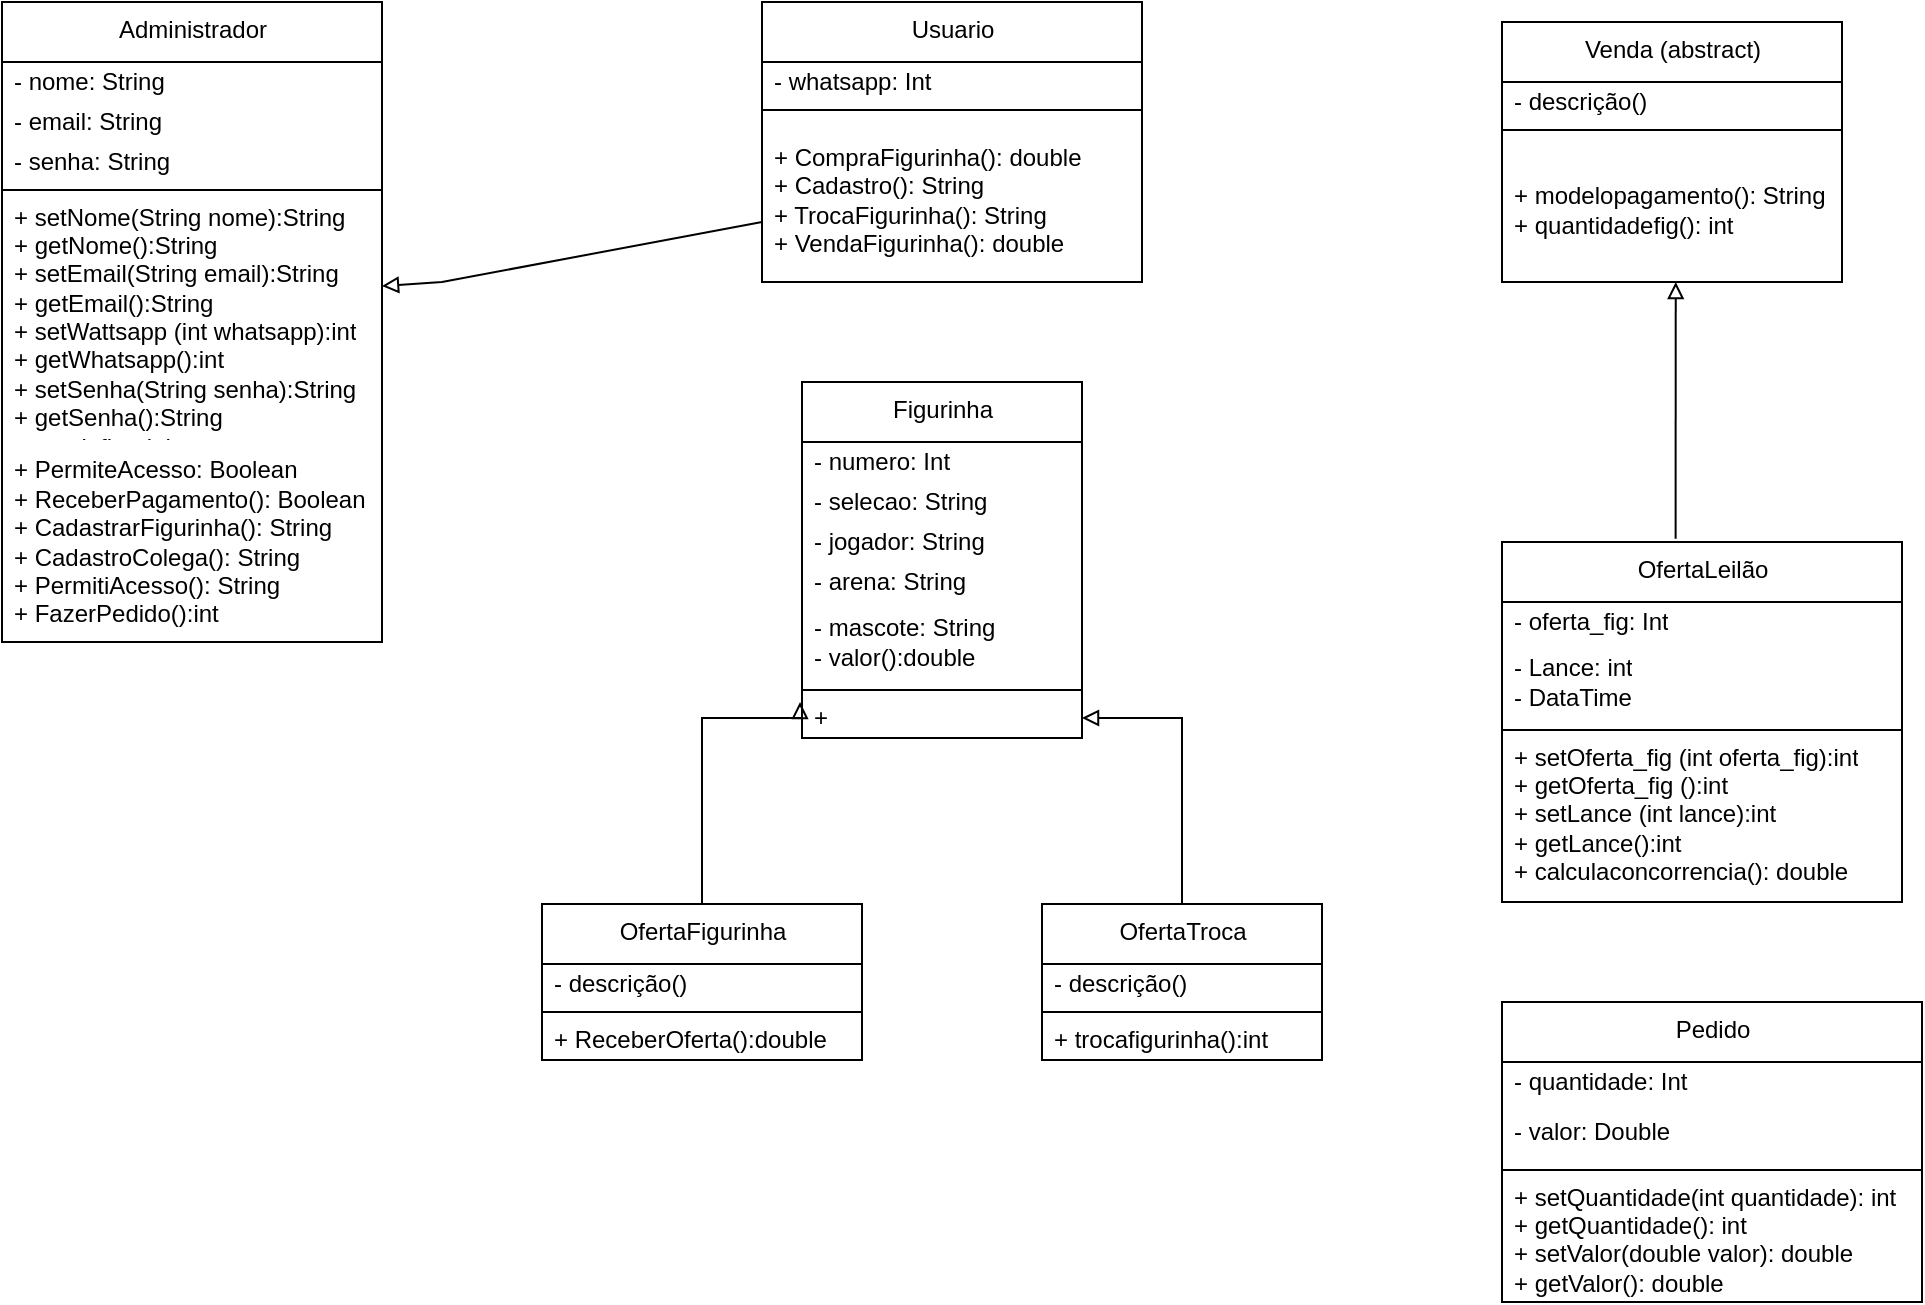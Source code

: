 <mxfile version="20.5.3" type="device"><diagram name="Page-1" id="c7488fd3-1785-93aa-aadb-54a6760d102a"><mxGraphModel dx="1038" dy="579" grid="1" gridSize="10" guides="1" tooltips="1" connect="1" arrows="1" fold="1" page="1" pageScale="1" pageWidth="1100" pageHeight="850" background="none" math="0" shadow="0"><root><mxCell id="0"/><mxCell id="1" parent="0"/><mxCell id="Os4mFo3qFv0q6unwPh14-48" value="&lt;font style=&quot;vertical-align: inherit;&quot;&gt;&lt;font style=&quot;vertical-align: inherit;&quot;&gt;Usuario&lt;/font&gt;&lt;/font&gt;" style="swimlane;fontStyle=0;align=center;verticalAlign=top;childLayout=stackLayout;horizontal=1;startSize=30;horizontalStack=0;resizeParent=1;resizeParentMax=0;resizeLast=0;collapsible=0;marginBottom=0;html=1;" vertex="1" parent="1"><mxGeometry x="430" y="20" width="190" height="140" as="geometry"/></mxCell><mxCell id="Os4mFo3qFv0q6unwPh14-51" value="&lt;font style=&quot;vertical-align: inherit;&quot;&gt;&lt;font style=&quot;vertical-align: inherit;&quot;&gt;&lt;font style=&quot;vertical-align: inherit;&quot;&gt;&lt;font style=&quot;vertical-align: inherit;&quot;&gt;- whatsapp: Int&lt;/font&gt;&lt;/font&gt;&lt;/font&gt;&lt;/font&gt;" style="text;html=1;strokeColor=none;fillColor=none;align=left;verticalAlign=middle;spacingLeft=4;spacingRight=4;overflow=hidden;rotatable=0;points=[[0,0.5],[1,0.5]];portConstraint=eastwest;" vertex="1" parent="Os4mFo3qFv0q6unwPh14-48"><mxGeometry y="30" width="190" height="20" as="geometry"/></mxCell><mxCell id="Os4mFo3qFv0q6unwPh14-53" value="" style="line;strokeWidth=1;fillColor=none;align=left;verticalAlign=middle;spacingTop=-1;spacingLeft=3;spacingRight=3;rotatable=0;labelPosition=right;points=[];portConstraint=eastwest;" vertex="1" parent="Os4mFo3qFv0q6unwPh14-48"><mxGeometry y="50" width="190" height="8" as="geometry"/></mxCell><mxCell id="Os4mFo3qFv0q6unwPh14-56" value="&lt;font style=&quot;vertical-align: inherit;&quot;&gt;&lt;font style=&quot;vertical-align: inherit;&quot;&gt;&lt;font style=&quot;vertical-align: inherit;&quot;&gt;&lt;font style=&quot;vertical-align: inherit;&quot;&gt;+ CompraFigurinha(): double&lt;br&gt;+ Cadastro(): String&lt;br&gt;+ TrocaFigurinha(): String&lt;br&gt;+ VendaFigurinha(): double&lt;br&gt;&lt;/font&gt;&lt;/font&gt;&lt;/font&gt;&lt;/font&gt;" style="text;html=1;strokeColor=none;fillColor=none;align=left;verticalAlign=middle;spacingLeft=4;spacingRight=4;overflow=hidden;rotatable=0;points=[[0,0.5],[1,0.5]];portConstraint=eastwest;" vertex="1" parent="Os4mFo3qFv0q6unwPh14-48"><mxGeometry y="58" width="190" height="82" as="geometry"/></mxCell><mxCell id="Os4mFo3qFv0q6unwPh14-57" value="&lt;font style=&quot;vertical-align: inherit;&quot;&gt;&lt;font style=&quot;vertical-align: inherit;&quot;&gt;Pedido&lt;/font&gt;&lt;/font&gt;" style="swimlane;fontStyle=0;align=center;verticalAlign=top;childLayout=stackLayout;horizontal=1;startSize=30;horizontalStack=0;resizeParent=1;resizeParentMax=0;resizeLast=0;collapsible=0;marginBottom=0;html=1;" vertex="1" parent="1"><mxGeometry x="800" y="520" width="210" height="150" as="geometry"/></mxCell><mxCell id="Os4mFo3qFv0q6unwPh14-58" value="&lt;font style=&quot;vertical-align: inherit;&quot;&gt;&lt;font style=&quot;vertical-align: inherit;&quot;&gt;&lt;font style=&quot;vertical-align: inherit;&quot;&gt;&lt;font style=&quot;vertical-align: inherit;&quot;&gt;- quantidade: Int&lt;/font&gt;&lt;/font&gt;&lt;/font&gt;&lt;/font&gt;" style="text;html=1;strokeColor=none;fillColor=none;align=left;verticalAlign=middle;spacingLeft=4;spacingRight=4;overflow=hidden;rotatable=0;points=[[0,0.5],[1,0.5]];portConstraint=eastwest;" vertex="1" parent="Os4mFo3qFv0q6unwPh14-57"><mxGeometry y="30" width="210" height="20" as="geometry"/></mxCell><mxCell id="Os4mFo3qFv0q6unwPh14-59" value="&lt;font style=&quot;vertical-align: inherit;&quot;&gt;&lt;font style=&quot;vertical-align: inherit;&quot;&gt;&lt;font style=&quot;vertical-align: inherit;&quot;&gt;&lt;font style=&quot;vertical-align: inherit;&quot;&gt;- valor: Double&lt;/font&gt;&lt;/font&gt;&lt;/font&gt;&lt;/font&gt;" style="text;html=1;strokeColor=none;fillColor=none;align=left;verticalAlign=middle;spacingLeft=4;spacingRight=4;overflow=hidden;rotatable=0;points=[[0,0.5],[1,0.5]];portConstraint=eastwest;" vertex="1" parent="Os4mFo3qFv0q6unwPh14-57"><mxGeometry y="50" width="210" height="30" as="geometry"/></mxCell><mxCell id="Os4mFo3qFv0q6unwPh14-60" value="" style="line;strokeWidth=1;fillColor=none;align=left;verticalAlign=middle;spacingTop=-1;spacingLeft=3;spacingRight=3;rotatable=0;labelPosition=right;points=[];portConstraint=eastwest;" vertex="1" parent="Os4mFo3qFv0q6unwPh14-57"><mxGeometry y="80" width="210" height="8" as="geometry"/></mxCell><mxCell id="Os4mFo3qFv0q6unwPh14-61" value="&lt;font style=&quot;vertical-align: inherit;&quot;&gt;&lt;font style=&quot;vertical-align: inherit;&quot;&gt;&lt;font style=&quot;vertical-align: inherit;&quot;&gt;&lt;font style=&quot;vertical-align: inherit;&quot;&gt;&lt;font style=&quot;vertical-align: inherit;&quot;&gt;&lt;font style=&quot;vertical-align: inherit;&quot;&gt;&lt;font style=&quot;vertical-align: inherit;&quot;&gt;&lt;font style=&quot;vertical-align: inherit;&quot;&gt;+ setQuantidade(int quantidade): int&lt;br&gt;+ getQuantidade(): int&lt;br&gt;+ setValor(double valor): double&lt;br&gt;+ getValor(): double&lt;br&gt;&lt;br&gt;&lt;/font&gt;&lt;/font&gt;&lt;/font&gt;&lt;/font&gt;&lt;/font&gt;&lt;/font&gt;&lt;/font&gt;&lt;/font&gt;" style="text;html=1;strokeColor=none;fillColor=none;align=left;verticalAlign=middle;spacingLeft=4;spacingRight=4;overflow=hidden;rotatable=0;points=[[0,0.5],[1,0.5]];portConstraint=eastwest;" vertex="1" parent="Os4mFo3qFv0q6unwPh14-57"><mxGeometry y="88" width="210" height="62" as="geometry"/></mxCell><mxCell id="Os4mFo3qFv0q6unwPh14-62" value="&lt;font style=&quot;vertical-align: inherit;&quot;&gt;&lt;font style=&quot;vertical-align: inherit;&quot;&gt;&lt;font style=&quot;vertical-align: inherit;&quot;&gt;&lt;font style=&quot;vertical-align: inherit;&quot;&gt;Figurinha&lt;/font&gt;&lt;/font&gt;&lt;/font&gt;&lt;/font&gt;" style="swimlane;fontStyle=0;align=center;verticalAlign=top;childLayout=stackLayout;horizontal=1;startSize=30;horizontalStack=0;resizeParent=1;resizeParentMax=0;resizeLast=0;collapsible=0;marginBottom=0;html=1;" vertex="1" parent="1"><mxGeometry x="450" y="210" width="140" height="178" as="geometry"/></mxCell><mxCell id="Os4mFo3qFv0q6unwPh14-63" value="&lt;font style=&quot;vertical-align: inherit;&quot;&gt;&lt;font style=&quot;vertical-align: inherit;&quot;&gt;&lt;font style=&quot;vertical-align: inherit;&quot;&gt;&lt;font style=&quot;vertical-align: inherit;&quot;&gt;- numero: Int&lt;/font&gt;&lt;/font&gt;&lt;/font&gt;&lt;/font&gt;" style="text;html=1;strokeColor=none;fillColor=none;align=left;verticalAlign=middle;spacingLeft=4;spacingRight=4;overflow=hidden;rotatable=0;points=[[0,0.5],[1,0.5]];portConstraint=eastwest;" vertex="1" parent="Os4mFo3qFv0q6unwPh14-62"><mxGeometry y="30" width="140" height="20" as="geometry"/></mxCell><mxCell id="Os4mFo3qFv0q6unwPh14-64" value="&lt;font style=&quot;vertical-align: inherit;&quot;&gt;&lt;font style=&quot;vertical-align: inherit;&quot;&gt;&lt;font style=&quot;vertical-align: inherit;&quot;&gt;&lt;font style=&quot;vertical-align: inherit;&quot;&gt;- selecao: String&lt;/font&gt;&lt;/font&gt;&lt;/font&gt;&lt;/font&gt;" style="text;html=1;strokeColor=none;fillColor=none;align=left;verticalAlign=middle;spacingLeft=4;spacingRight=4;overflow=hidden;rotatable=0;points=[[0,0.5],[1,0.5]];portConstraint=eastwest;" vertex="1" parent="Os4mFo3qFv0q6unwPh14-62"><mxGeometry y="50" width="140" height="20" as="geometry"/></mxCell><mxCell id="Os4mFo3qFv0q6unwPh14-65" value="&lt;font style=&quot;vertical-align: inherit;&quot;&gt;&lt;font style=&quot;vertical-align: inherit;&quot;&gt;&lt;font style=&quot;vertical-align: inherit;&quot;&gt;&lt;font style=&quot;vertical-align: inherit;&quot;&gt;&lt;font style=&quot;vertical-align: inherit;&quot;&gt;&lt;font style=&quot;vertical-align: inherit;&quot;&gt;- jogador: String&lt;/font&gt;&lt;/font&gt;&lt;/font&gt;&lt;/font&gt;&lt;/font&gt;&lt;/font&gt;" style="text;html=1;strokeColor=none;fillColor=none;align=left;verticalAlign=middle;spacingLeft=4;spacingRight=4;overflow=hidden;rotatable=0;points=[[0,0.5],[1,0.5]];portConstraint=eastwest;" vertex="1" parent="Os4mFo3qFv0q6unwPh14-62"><mxGeometry y="70" width="140" height="20" as="geometry"/></mxCell><mxCell id="Os4mFo3qFv0q6unwPh14-66" value="&lt;font style=&quot;vertical-align: inherit;&quot;&gt;&lt;font style=&quot;vertical-align: inherit;&quot;&gt;&lt;font style=&quot;vertical-align: inherit;&quot;&gt;&lt;font style=&quot;vertical-align: inherit;&quot;&gt;&lt;font style=&quot;vertical-align: inherit;&quot;&gt;&lt;font style=&quot;vertical-align: inherit;&quot;&gt;&lt;font style=&quot;vertical-align: inherit;&quot;&gt;&lt;font style=&quot;vertical-align: inherit;&quot;&gt;&lt;font style=&quot;vertical-align: inherit;&quot;&gt;&lt;font style=&quot;vertical-align: inherit;&quot;&gt;- arena: String&lt;/font&gt;&lt;/font&gt;&lt;/font&gt;&lt;/font&gt;&lt;/font&gt;&lt;/font&gt;&lt;/font&gt;&lt;/font&gt;&lt;/font&gt;&lt;/font&gt;" style="text;html=1;strokeColor=none;fillColor=none;align=left;verticalAlign=middle;spacingLeft=4;spacingRight=4;overflow=hidden;rotatable=0;points=[[0,0.5],[1,0.5]];portConstraint=eastwest;" vertex="1" parent="Os4mFo3qFv0q6unwPh14-62"><mxGeometry y="90" width="140" height="20" as="geometry"/></mxCell><mxCell id="Os4mFo3qFv0q6unwPh14-67" value="&lt;font style=&quot;vertical-align: inherit;&quot;&gt;&lt;font style=&quot;vertical-align: inherit;&quot;&gt;&lt;font style=&quot;vertical-align: inherit;&quot;&gt;&lt;font style=&quot;vertical-align: inherit;&quot;&gt;&lt;font style=&quot;vertical-align: inherit;&quot;&gt;&lt;font style=&quot;vertical-align: inherit;&quot;&gt;&lt;font style=&quot;vertical-align: inherit;&quot;&gt;&lt;font style=&quot;vertical-align: inherit;&quot;&gt;- mascote: String&lt;br&gt;- valor():double&lt;br&gt;&lt;/font&gt;&lt;/font&gt;&lt;/font&gt;&lt;/font&gt;&lt;/font&gt;&lt;/font&gt;&lt;/font&gt;&lt;/font&gt;" style="text;html=1;strokeColor=none;fillColor=none;align=left;verticalAlign=middle;spacingLeft=4;spacingRight=4;overflow=hidden;rotatable=0;points=[[0,0.5],[1,0.5]];portConstraint=eastwest;" vertex="1" parent="Os4mFo3qFv0q6unwPh14-62"><mxGeometry y="110" width="140" height="40" as="geometry"/></mxCell><mxCell id="Os4mFo3qFv0q6unwPh14-68" value="" style="line;strokeWidth=1;fillColor=none;align=left;verticalAlign=middle;spacingTop=-1;spacingLeft=3;spacingRight=3;rotatable=0;labelPosition=right;points=[];portConstraint=eastwest;" vertex="1" parent="Os4mFo3qFv0q6unwPh14-62"><mxGeometry y="150" width="140" height="8" as="geometry"/></mxCell><mxCell id="Os4mFo3qFv0q6unwPh14-69" value="&lt;font style=&quot;vertical-align: inherit;&quot;&gt;&lt;font style=&quot;vertical-align: inherit;&quot;&gt;&lt;font style=&quot;vertical-align: inherit;&quot;&gt;&lt;font style=&quot;vertical-align: inherit;&quot;&gt;&lt;font style=&quot;vertical-align: inherit;&quot;&gt;&lt;font style=&quot;vertical-align: inherit;&quot;&gt;+&amp;nbsp;&lt;/font&gt;&lt;/font&gt;&lt;/font&gt;&lt;/font&gt;&lt;/font&gt;&lt;/font&gt;" style="text;html=1;strokeColor=none;fillColor=none;align=left;verticalAlign=middle;spacingLeft=4;spacingRight=4;overflow=hidden;rotatable=0;points=[[0,0.5],[1,0.5]];portConstraint=eastwest;" vertex="1" parent="Os4mFo3qFv0q6unwPh14-62"><mxGeometry y="158" width="140" height="20" as="geometry"/></mxCell><mxCell id="Os4mFo3qFv0q6unwPh14-70" value="&lt;font style=&quot;vertical-align: inherit;&quot;&gt;&lt;font style=&quot;vertical-align: inherit;&quot;&gt;&lt;font style=&quot;vertical-align: inherit;&quot;&gt;&lt;font style=&quot;vertical-align: inherit;&quot;&gt;Venda (abstract)&lt;/font&gt;&lt;/font&gt;&lt;/font&gt;&lt;/font&gt;" style="swimlane;fontStyle=0;align=center;verticalAlign=top;childLayout=stackLayout;horizontal=1;startSize=30;horizontalStack=0;resizeParent=1;resizeParentMax=0;resizeLast=0;collapsible=0;marginBottom=0;html=1;" vertex="1" parent="1"><mxGeometry x="800" y="30" width="170" height="130" as="geometry"/></mxCell><mxCell id="Os4mFo3qFv0q6unwPh14-71" value="&lt;font style=&quot;vertical-align: inherit;&quot;&gt;&lt;font style=&quot;vertical-align: inherit;&quot;&gt;&lt;font style=&quot;vertical-align: inherit;&quot;&gt;&lt;font style=&quot;vertical-align: inherit;&quot;&gt;&lt;font style=&quot;vertical-align: inherit;&quot;&gt;&lt;font style=&quot;vertical-align: inherit;&quot;&gt;&lt;font style=&quot;vertical-align: inherit;&quot;&gt;&lt;font style=&quot;vertical-align: inherit;&quot;&gt;- descrição()&lt;/font&gt;&lt;/font&gt;&lt;/font&gt;&lt;/font&gt;&lt;/font&gt;&lt;/font&gt;&lt;/font&gt;&lt;/font&gt;" style="text;html=1;strokeColor=none;fillColor=none;align=left;verticalAlign=middle;spacingLeft=4;spacingRight=4;overflow=hidden;rotatable=0;points=[[0,0.5],[1,0.5]];portConstraint=eastwest;" vertex="1" parent="Os4mFo3qFv0q6unwPh14-70"><mxGeometry y="30" width="170" height="20" as="geometry"/></mxCell><mxCell id="Os4mFo3qFv0q6unwPh14-73" value="" style="line;strokeWidth=1;fillColor=none;align=left;verticalAlign=middle;spacingTop=-1;spacingLeft=3;spacingRight=3;rotatable=0;labelPosition=right;points=[];portConstraint=eastwest;" vertex="1" parent="Os4mFo3qFv0q6unwPh14-70"><mxGeometry y="50" width="170" height="8" as="geometry"/></mxCell><mxCell id="Os4mFo3qFv0q6unwPh14-74" value="&lt;font style=&quot;vertical-align: inherit;&quot;&gt;&lt;font style=&quot;vertical-align: inherit;&quot;&gt;&lt;font style=&quot;vertical-align: inherit;&quot;&gt;&lt;font style=&quot;vertical-align: inherit;&quot;&gt;&lt;font style=&quot;vertical-align: inherit;&quot;&gt;&lt;font style=&quot;vertical-align: inherit;&quot;&gt;+ modelopagamento(): String&lt;br&gt;+ quantidadefig(): int&lt;br&gt;&lt;/font&gt;&lt;/font&gt;&lt;/font&gt;&lt;/font&gt;&lt;/font&gt;&lt;/font&gt;" style="text;html=1;strokeColor=none;fillColor=none;align=left;verticalAlign=middle;spacingLeft=4;spacingRight=4;overflow=hidden;rotatable=0;points=[[0,0.5],[1,0.5]];portConstraint=eastwest;" vertex="1" parent="Os4mFo3qFv0q6unwPh14-70"><mxGeometry y="58" width="170" height="72" as="geometry"/></mxCell><mxCell id="Os4mFo3qFv0q6unwPh14-75" value="&lt;font style=&quot;vertical-align: inherit;&quot;&gt;&lt;font style=&quot;vertical-align: inherit;&quot;&gt;&lt;font style=&quot;vertical-align: inherit;&quot;&gt;&lt;font style=&quot;vertical-align: inherit;&quot;&gt;Administrador&lt;/font&gt;&lt;/font&gt;&lt;/font&gt;&lt;/font&gt;" style="swimlane;fontStyle=0;align=center;verticalAlign=top;childLayout=stackLayout;horizontal=1;startSize=30;horizontalStack=0;resizeParent=1;resizeParentMax=0;resizeLast=0;collapsible=0;marginBottom=0;html=1;" vertex="1" parent="1"><mxGeometry x="50" y="20" width="190" height="320" as="geometry"/></mxCell><mxCell id="Os4mFo3qFv0q6unwPh14-101" value="&lt;font style=&quot;vertical-align: inherit;&quot;&gt;&lt;font style=&quot;vertical-align: inherit;&quot;&gt;- nome: String&lt;/font&gt;&lt;/font&gt;" style="text;html=1;strokeColor=none;fillColor=none;align=left;verticalAlign=middle;spacingLeft=4;spacingRight=4;overflow=hidden;rotatable=0;points=[[0,0.5],[1,0.5]];portConstraint=eastwest;" vertex="1" parent="Os4mFo3qFv0q6unwPh14-75"><mxGeometry y="30" width="190" height="20" as="geometry"/></mxCell><mxCell id="Os4mFo3qFv0q6unwPh14-102" value="&lt;font style=&quot;vertical-align: inherit;&quot;&gt;&lt;font style=&quot;vertical-align: inherit;&quot;&gt;- email: String&lt;/font&gt;&lt;/font&gt;" style="text;html=1;strokeColor=none;fillColor=none;align=left;verticalAlign=middle;spacingLeft=4;spacingRight=4;overflow=hidden;rotatable=0;points=[[0,0.5],[1,0.5]];portConstraint=eastwest;" vertex="1" parent="Os4mFo3qFv0q6unwPh14-75"><mxGeometry y="50" width="190" height="20" as="geometry"/></mxCell><mxCell id="Os4mFo3qFv0q6unwPh14-103" value="&lt;font style=&quot;vertical-align: inherit;&quot;&gt;&lt;font style=&quot;vertical-align: inherit;&quot;&gt;&lt;font style=&quot;vertical-align: inherit;&quot;&gt;&lt;font style=&quot;vertical-align: inherit;&quot;&gt;- senha: String&lt;/font&gt;&lt;/font&gt;&lt;/font&gt;&lt;/font&gt;" style="text;html=1;strokeColor=none;fillColor=none;align=left;verticalAlign=middle;spacingLeft=4;spacingRight=4;overflow=hidden;rotatable=0;points=[[0,0.5],[1,0.5]];portConstraint=eastwest;" vertex="1" parent="Os4mFo3qFv0q6unwPh14-75"><mxGeometry y="70" width="190" height="20" as="geometry"/></mxCell><mxCell id="Os4mFo3qFv0q6unwPh14-79" value="" style="line;strokeWidth=1;fillColor=none;align=left;verticalAlign=middle;spacingTop=-1;spacingLeft=3;spacingRight=3;rotatable=0;labelPosition=right;points=[];portConstraint=eastwest;" vertex="1" parent="Os4mFo3qFv0q6unwPh14-75"><mxGeometry y="90" width="190" height="8" as="geometry"/></mxCell><mxCell id="Os4mFo3qFv0q6unwPh14-54" value="&lt;font style=&quot;vertical-align: inherit;&quot;&gt;&lt;font style=&quot;vertical-align: inherit;&quot;&gt;&lt;font style=&quot;vertical-align: inherit;&quot;&gt;&lt;font style=&quot;vertical-align: inherit;&quot;&gt;+ setNome(String nome):String&lt;br&gt;+ getNome():String&lt;br&gt;+ setEmail(String email):String&lt;br&gt;+ getEmail():String&lt;br&gt;+ setWattsapp (int whatsapp):int&lt;br&gt;+ getWhatsapp():int&lt;br&gt;+ setSenha(String senha):String&lt;br&gt;+ getSenha():String&lt;br&gt;+ vendefigurinha&lt;/font&gt;&lt;/font&gt;&lt;/font&gt;&lt;/font&gt;" style="text;html=1;strokeColor=none;fillColor=none;align=left;verticalAlign=middle;spacingLeft=4;spacingRight=4;overflow=hidden;rotatable=0;points=[[0,0.5],[1,0.5]];portConstraint=eastwest;" vertex="1" parent="Os4mFo3qFv0q6unwPh14-75"><mxGeometry y="98" width="190" height="122" as="geometry"/></mxCell><mxCell id="Os4mFo3qFv0q6unwPh14-80" value="&lt;font style=&quot;vertical-align: inherit;&quot;&gt;&lt;font style=&quot;vertical-align: inherit;&quot;&gt;&lt;font style=&quot;vertical-align: inherit;&quot;&gt;&lt;font style=&quot;vertical-align: inherit;&quot;&gt;&lt;font style=&quot;vertical-align: inherit;&quot;&gt;&lt;font style=&quot;vertical-align: inherit;&quot;&gt;&lt;font style=&quot;vertical-align: inherit;&quot;&gt;&lt;font style=&quot;vertical-align: inherit;&quot;&gt;&lt;font style=&quot;vertical-align: inherit;&quot;&gt;&lt;font style=&quot;vertical-align: inherit;&quot;&gt;&lt;font style=&quot;vertical-align: inherit;&quot;&gt;&lt;font style=&quot;vertical-align: inherit;&quot;&gt;&lt;font style=&quot;vertical-align: inherit;&quot;&gt;&lt;font style=&quot;vertical-align: inherit;&quot;&gt;&lt;font style=&quot;vertical-align: inherit;&quot;&gt;&lt;font style=&quot;vertical-align: inherit;&quot;&gt;+ PermiteAcesso: Boolean&lt;br&gt;+ ReceberPagamento(): Boolean&lt;br&gt;+ CadastrarFigurinha(): String&lt;br&gt;+ CadastroColega(): String&lt;br&gt;+ PermitiAcesso(): String&lt;br&gt;+ FazerPedido():int&lt;br&gt;&lt;/font&gt;&lt;/font&gt;&lt;/font&gt;&lt;/font&gt;&lt;/font&gt;&lt;/font&gt;&lt;/font&gt;&lt;/font&gt;&lt;/font&gt;&lt;/font&gt;&lt;/font&gt;&lt;/font&gt;&lt;/font&gt;&lt;/font&gt;&lt;/font&gt;&lt;/font&gt;" style="text;html=1;strokeColor=none;fillColor=none;align=left;verticalAlign=middle;spacingLeft=4;spacingRight=4;overflow=hidden;rotatable=0;points=[[0,0.5],[1,0.5]];portConstraint=eastwest;" vertex="1" parent="Os4mFo3qFv0q6unwPh14-75"><mxGeometry y="220" width="190" height="100" as="geometry"/></mxCell><mxCell id="Os4mFo3qFv0q6unwPh14-81" style="edgeStyle=orthogonalEdgeStyle;rounded=0;orthogonalLoop=1;jettySize=auto;html=1;entryX=-0.007;entryY=0.1;entryDx=0;entryDy=0;entryPerimeter=0;endArrow=block;endFill=0;" edge="1" parent="1" source="Os4mFo3qFv0q6unwPh14-82" target="Os4mFo3qFv0q6unwPh14-69"><mxGeometry relative="1" as="geometry"><Array as="points"><mxPoint x="400" y="378"/><mxPoint x="449" y="378"/></Array></mxGeometry></mxCell><mxCell id="Os4mFo3qFv0q6unwPh14-82" value="&lt;font style=&quot;vertical-align: inherit;&quot;&gt;&lt;font style=&quot;vertical-align: inherit;&quot;&gt;&lt;font style=&quot;vertical-align: inherit;&quot;&gt;&lt;font style=&quot;vertical-align: inherit;&quot;&gt;&lt;font style=&quot;vertical-align: inherit;&quot;&gt;&lt;font style=&quot;vertical-align: inherit;&quot;&gt;OfertaFigurinha&lt;/font&gt;&lt;/font&gt;&lt;/font&gt;&lt;/font&gt;&lt;/font&gt;&lt;/font&gt;" style="swimlane;fontStyle=0;align=center;verticalAlign=top;childLayout=stackLayout;horizontal=1;startSize=30;horizontalStack=0;resizeParent=1;resizeParentMax=0;resizeLast=0;collapsible=0;marginBottom=0;html=1;" vertex="1" parent="1"><mxGeometry x="320" y="471" width="160" height="78" as="geometry"/></mxCell><mxCell id="Os4mFo3qFv0q6unwPh14-83" value="&lt;font style=&quot;vertical-align: inherit;&quot;&gt;&lt;font style=&quot;vertical-align: inherit;&quot;&gt;&lt;font style=&quot;vertical-align: inherit;&quot;&gt;&lt;font style=&quot;vertical-align: inherit;&quot;&gt;&lt;font style=&quot;vertical-align: inherit;&quot;&gt;&lt;font style=&quot;vertical-align: inherit;&quot;&gt;- descrição()&lt;/font&gt;&lt;/font&gt;&lt;/font&gt;&lt;/font&gt;&lt;/font&gt;&lt;/font&gt;" style="text;html=1;strokeColor=none;fillColor=none;align=left;verticalAlign=middle;spacingLeft=4;spacingRight=4;overflow=hidden;rotatable=0;points=[[0,0.5],[1,0.5]];portConstraint=eastwest;" vertex="1" parent="Os4mFo3qFv0q6unwPh14-82"><mxGeometry y="30" width="160" height="20" as="geometry"/></mxCell><mxCell id="Os4mFo3qFv0q6unwPh14-84" value="" style="line;strokeWidth=1;fillColor=none;align=left;verticalAlign=middle;spacingTop=-1;spacingLeft=3;spacingRight=3;rotatable=0;labelPosition=right;points=[];portConstraint=eastwest;" vertex="1" parent="Os4mFo3qFv0q6unwPh14-82"><mxGeometry y="50" width="160" height="8" as="geometry"/></mxCell><mxCell id="Os4mFo3qFv0q6unwPh14-85" value="&lt;font style=&quot;vertical-align: inherit;&quot;&gt;&lt;font style=&quot;vertical-align: inherit;&quot;&gt;&lt;font style=&quot;vertical-align: inherit;&quot;&gt;&lt;font style=&quot;vertical-align: inherit;&quot;&gt;&lt;font style=&quot;vertical-align: inherit;&quot;&gt;&lt;font style=&quot;vertical-align: inherit;&quot;&gt;+ ReceberOferta():double&lt;/font&gt;&lt;/font&gt;&lt;/font&gt;&lt;/font&gt;&lt;/font&gt;&lt;/font&gt;" style="text;html=1;strokeColor=none;fillColor=none;align=left;verticalAlign=middle;spacingLeft=4;spacingRight=4;overflow=hidden;rotatable=0;points=[[0,0.5],[1,0.5]];portConstraint=eastwest;" vertex="1" parent="Os4mFo3qFv0q6unwPh14-82"><mxGeometry y="58" width="160" height="20" as="geometry"/></mxCell><mxCell id="Os4mFo3qFv0q6unwPh14-86" style="edgeStyle=orthogonalEdgeStyle;rounded=0;orthogonalLoop=1;jettySize=auto;html=1;entryX=1;entryY=0.5;entryDx=0;entryDy=0;endArrow=block;endFill=0;" edge="1" parent="1" source="Os4mFo3qFv0q6unwPh14-87" target="Os4mFo3qFv0q6unwPh14-69"><mxGeometry relative="1" as="geometry"><mxPoint x="510" y="290" as="targetPoint"/></mxGeometry></mxCell><mxCell id="Os4mFo3qFv0q6unwPh14-87" value="&lt;font style=&quot;vertical-align: inherit;&quot;&gt;&lt;font style=&quot;vertical-align: inherit;&quot;&gt;&lt;font style=&quot;vertical-align: inherit;&quot;&gt;&lt;font style=&quot;vertical-align: inherit;&quot;&gt;&lt;font style=&quot;vertical-align: inherit;&quot;&gt;&lt;font style=&quot;vertical-align: inherit;&quot;&gt;&lt;font style=&quot;vertical-align: inherit;&quot;&gt;&lt;font style=&quot;vertical-align: inherit;&quot;&gt;OfertaTroca&lt;/font&gt;&lt;/font&gt;&lt;/font&gt;&lt;/font&gt;&lt;/font&gt;&lt;/font&gt;&lt;/font&gt;&lt;/font&gt;" style="swimlane;fontStyle=0;align=center;verticalAlign=top;childLayout=stackLayout;horizontal=1;startSize=30;horizontalStack=0;resizeParent=1;resizeParentMax=0;resizeLast=0;collapsible=0;marginBottom=0;html=1;" vertex="1" parent="1"><mxGeometry x="570" y="471" width="140" height="78" as="geometry"/></mxCell><mxCell id="Os4mFo3qFv0q6unwPh14-88" value="&lt;font style=&quot;vertical-align: inherit;&quot;&gt;&lt;font style=&quot;vertical-align: inherit;&quot;&gt;&lt;font style=&quot;vertical-align: inherit;&quot;&gt;&lt;font style=&quot;vertical-align: inherit;&quot;&gt;&lt;font style=&quot;vertical-align: inherit;&quot;&gt;&lt;font style=&quot;vertical-align: inherit;&quot;&gt;- descrição()&lt;/font&gt;&lt;/font&gt;&lt;/font&gt;&lt;/font&gt;&lt;/font&gt;&lt;/font&gt;" style="text;html=1;strokeColor=none;fillColor=none;align=left;verticalAlign=middle;spacingLeft=4;spacingRight=4;overflow=hidden;rotatable=0;points=[[0,0.5],[1,0.5]];portConstraint=eastwest;" vertex="1" parent="Os4mFo3qFv0q6unwPh14-87"><mxGeometry y="30" width="140" height="20" as="geometry"/></mxCell><mxCell id="Os4mFo3qFv0q6unwPh14-89" value="" style="line;strokeWidth=1;fillColor=none;align=left;verticalAlign=middle;spacingTop=-1;spacingLeft=3;spacingRight=3;rotatable=0;labelPosition=right;points=[];portConstraint=eastwest;" vertex="1" parent="Os4mFo3qFv0q6unwPh14-87"><mxGeometry y="50" width="140" height="8" as="geometry"/></mxCell><mxCell id="Os4mFo3qFv0q6unwPh14-90" value="&lt;font style=&quot;vertical-align: inherit;&quot;&gt;&lt;font style=&quot;vertical-align: inherit;&quot;&gt;&lt;font style=&quot;vertical-align: inherit;&quot;&gt;&lt;font style=&quot;vertical-align: inherit;&quot;&gt;&lt;font style=&quot;vertical-align: inherit;&quot;&gt;&lt;font style=&quot;vertical-align: inherit;&quot;&gt;+ trocafigurinha():int&lt;/font&gt;&lt;/font&gt;&lt;/font&gt;&lt;/font&gt;&lt;/font&gt;&lt;/font&gt;" style="text;html=1;strokeColor=none;fillColor=none;align=left;verticalAlign=middle;spacingLeft=4;spacingRight=4;overflow=hidden;rotatable=0;points=[[0,0.5],[1,0.5]];portConstraint=eastwest;" vertex="1" parent="Os4mFo3qFv0q6unwPh14-87"><mxGeometry y="58" width="140" height="20" as="geometry"/></mxCell><mxCell id="Os4mFo3qFv0q6unwPh14-92" value="&lt;font style=&quot;vertical-align: inherit;&quot;&gt;&lt;font style=&quot;vertical-align: inherit;&quot;&gt;&lt;font style=&quot;vertical-align: inherit;&quot;&gt;&lt;font style=&quot;vertical-align: inherit;&quot;&gt;&lt;font style=&quot;vertical-align: inherit;&quot;&gt;&lt;font style=&quot;vertical-align: inherit;&quot;&gt;&lt;font style=&quot;vertical-align: inherit;&quot;&gt;&lt;font style=&quot;vertical-align: inherit;&quot;&gt;OfertaLeilão&lt;/font&gt;&lt;/font&gt;&lt;/font&gt;&lt;/font&gt;&lt;/font&gt;&lt;/font&gt;&lt;/font&gt;&lt;/font&gt;" style="swimlane;fontStyle=0;align=center;verticalAlign=top;childLayout=stackLayout;horizontal=1;startSize=30;horizontalStack=0;resizeParent=1;resizeParentMax=0;resizeLast=0;collapsible=0;marginBottom=0;html=1;" vertex="1" parent="1"><mxGeometry x="800" y="290" width="200" height="180" as="geometry"/></mxCell><mxCell id="Os4mFo3qFv0q6unwPh14-93" value="&lt;font style=&quot;vertical-align: inherit;&quot;&gt;&lt;font style=&quot;vertical-align: inherit;&quot;&gt;&lt;font style=&quot;vertical-align: inherit;&quot;&gt;&lt;font style=&quot;vertical-align: inherit;&quot;&gt;&lt;font style=&quot;vertical-align: inherit;&quot;&gt;&lt;font style=&quot;vertical-align: inherit;&quot;&gt;&lt;font style=&quot;vertical-align: inherit;&quot;&gt;&lt;font style=&quot;vertical-align: inherit;&quot;&gt;- oferta_fig: Int&lt;/font&gt;&lt;/font&gt;&lt;/font&gt;&lt;/font&gt;&lt;/font&gt;&lt;/font&gt;&lt;/font&gt;&lt;/font&gt;" style="text;html=1;strokeColor=none;fillColor=none;align=left;verticalAlign=middle;spacingLeft=4;spacingRight=4;overflow=hidden;rotatable=0;points=[[0,0.5],[1,0.5]];portConstraint=eastwest;" vertex="1" parent="Os4mFo3qFv0q6unwPh14-92"><mxGeometry y="30" width="200" height="20" as="geometry"/></mxCell><mxCell id="Os4mFo3qFv0q6unwPh14-94" value="- Lance: int&lt;br&gt;- DataTime" style="text;html=1;strokeColor=none;fillColor=none;align=left;verticalAlign=middle;spacingLeft=4;spacingRight=4;overflow=hidden;rotatable=0;points=[[0,0.5],[1,0.5]];portConstraint=eastwest;" vertex="1" parent="Os4mFo3qFv0q6unwPh14-92"><mxGeometry y="50" width="200" height="40" as="geometry"/></mxCell><mxCell id="Os4mFo3qFv0q6unwPh14-96" value="" style="line;strokeWidth=1;fillColor=none;align=left;verticalAlign=middle;spacingTop=-1;spacingLeft=3;spacingRight=3;rotatable=0;labelPosition=right;points=[];portConstraint=eastwest;" vertex="1" parent="Os4mFo3qFv0q6unwPh14-92"><mxGeometry y="90" width="200" height="8" as="geometry"/></mxCell><mxCell id="Os4mFo3qFv0q6unwPh14-97" value="&lt;font style=&quot;vertical-align: inherit;&quot;&gt;&lt;font style=&quot;vertical-align: inherit;&quot;&gt;&lt;font style=&quot;vertical-align: inherit;&quot;&gt;&lt;font style=&quot;vertical-align: inherit;&quot;&gt;&lt;font style=&quot;vertical-align: inherit;&quot;&gt;&lt;font style=&quot;vertical-align: inherit;&quot;&gt;+ setOferta_fig (int oferta_fig):int&lt;br&gt;+ getOferta_fig ():int&lt;br&gt;+ setLance (int lance):int&lt;br&gt;+ getLance():int&lt;br&gt;+ calculaconcorrencia(): double&lt;br&gt;&lt;br&gt;&lt;/font&gt;&lt;/font&gt;&lt;/font&gt;&lt;/font&gt;&lt;/font&gt;&lt;/font&gt;" style="text;html=1;strokeColor=none;fillColor=none;align=left;verticalAlign=middle;spacingLeft=4;spacingRight=4;overflow=hidden;rotatable=0;points=[[0,0.5],[1,0.5]];portConstraint=eastwest;" vertex="1" parent="Os4mFo3qFv0q6unwPh14-92"><mxGeometry y="98" width="200" height="82" as="geometry"/></mxCell><mxCell id="Os4mFo3qFv0q6unwPh14-104" value="" style="endArrow=block;html=1;rounded=0;exitX=0;exitY=0.634;exitDx=0;exitDy=0;endFill=0;entryX=1;entryY=0.361;entryDx=0;entryDy=0;entryPerimeter=0;exitPerimeter=0;" edge="1" parent="1" source="Os4mFo3qFv0q6unwPh14-56" target="Os4mFo3qFv0q6unwPh14-54"><mxGeometry width="50" height="50" relative="1" as="geometry"><mxPoint x="110" y="430" as="sourcePoint"/><mxPoint x="135" y="370" as="targetPoint"/><Array as="points"><mxPoint x="270" y="160"/></Array></mxGeometry></mxCell><mxCell id="Os4mFo3qFv0q6unwPh14-105" value="" style="endArrow=block;html=1;rounded=0;entryX=0.511;entryY=1;entryDx=0;entryDy=0;entryPerimeter=0;exitX=0.434;exitY=-0.009;exitDx=0;exitDy=0;exitPerimeter=0;endFill=0;" edge="1" parent="1" source="Os4mFo3qFv0q6unwPh14-92" target="Os4mFo3qFv0q6unwPh14-74"><mxGeometry width="50" height="50" relative="1" as="geometry"><mxPoint x="850" y="260" as="sourcePoint"/><mxPoint x="900" y="210" as="targetPoint"/></mxGeometry></mxCell></root></mxGraphModel></diagram></mxfile>